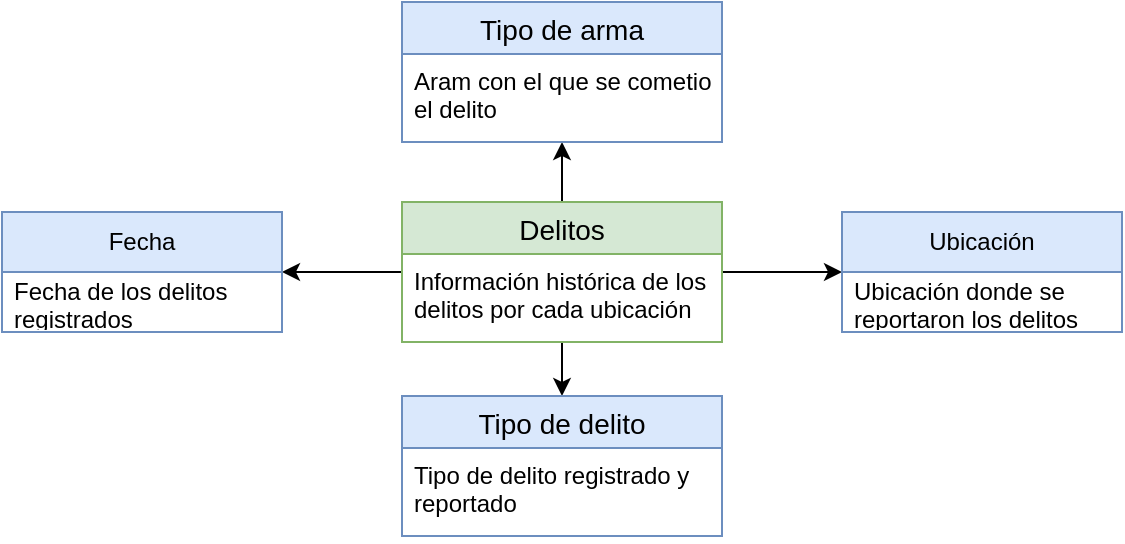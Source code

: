 <mxfile version="24.4.13" type="device" pages="3">
  <diagram id="R2lEEEUBdFMjLlhIrx00" name="Modelo conceptual">
    <mxGraphModel dx="1386" dy="793" grid="1" gridSize="10" guides="1" tooltips="1" connect="1" arrows="1" fold="1" page="1" pageScale="1" pageWidth="850" pageHeight="1100" math="0" shadow="0" extFonts="Permanent Marker^https://fonts.googleapis.com/css?family=Permanent+Marker">
      <root>
        <mxCell id="0" />
        <mxCell id="1" parent="0" />
        <mxCell id="dEaGnhmxflAjNKym3_3c-22" style="edgeStyle=orthogonalEdgeStyle;rounded=0;orthogonalLoop=1;jettySize=auto;html=1;" edge="1" parent="1" source="dEaGnhmxflAjNKym3_3c-1" target="dEaGnhmxflAjNKym3_3c-18">
          <mxGeometry relative="1" as="geometry" />
        </mxCell>
        <mxCell id="dEaGnhmxflAjNKym3_3c-23" style="edgeStyle=orthogonalEdgeStyle;rounded=0;orthogonalLoop=1;jettySize=auto;html=1;" edge="1" parent="1" source="dEaGnhmxflAjNKym3_3c-1" target="dEaGnhmxflAjNKym3_3c-9">
          <mxGeometry relative="1" as="geometry" />
        </mxCell>
        <mxCell id="dEaGnhmxflAjNKym3_3c-24" style="edgeStyle=orthogonalEdgeStyle;rounded=0;orthogonalLoop=1;jettySize=auto;html=1;" edge="1" parent="1" source="dEaGnhmxflAjNKym3_3c-1" target="dEaGnhmxflAjNKym3_3c-5">
          <mxGeometry relative="1" as="geometry" />
        </mxCell>
        <mxCell id="dEaGnhmxflAjNKym3_3c-25" style="edgeStyle=orthogonalEdgeStyle;rounded=0;orthogonalLoop=1;jettySize=auto;html=1;" edge="1" parent="1" source="dEaGnhmxflAjNKym3_3c-1" target="dEaGnhmxflAjNKym3_3c-14">
          <mxGeometry relative="1" as="geometry" />
        </mxCell>
        <mxCell id="dEaGnhmxflAjNKym3_3c-1" value="Delitos" style="swimlane;fontStyle=0;childLayout=stackLayout;horizontal=1;startSize=26;horizontalStack=0;resizeParent=1;resizeParentMax=0;resizeLast=0;collapsible=1;marginBottom=0;align=center;fontSize=14;fillColor=#d5e8d4;strokeColor=#82b366;" vertex="1" parent="1">
          <mxGeometry x="340" y="130" width="160" height="70" as="geometry" />
        </mxCell>
        <mxCell id="dEaGnhmxflAjNKym3_3c-2" value="Información histórica de los delitos por cada ubicación" style="text;strokeColor=none;fillColor=none;spacingLeft=4;spacingRight=4;overflow=hidden;rotatable=0;points=[[0,0.5],[1,0.5]];portConstraint=eastwest;fontSize=12;whiteSpace=wrap;html=1;" vertex="1" parent="dEaGnhmxflAjNKym3_3c-1">
          <mxGeometry y="26" width="160" height="44" as="geometry" />
        </mxCell>
        <mxCell id="dEaGnhmxflAjNKym3_3c-5" value="Fecha" style="swimlane;fontStyle=0;childLayout=stackLayout;horizontal=1;startSize=30;horizontalStack=0;resizeParent=1;resizeParentMax=0;resizeLast=0;collapsible=1;marginBottom=0;whiteSpace=wrap;html=1;fillColor=#dae8fc;strokeColor=#6c8ebf;" vertex="1" parent="1">
          <mxGeometry x="140" y="135" width="140" height="60" as="geometry" />
        </mxCell>
        <mxCell id="dEaGnhmxflAjNKym3_3c-6" value="Fecha de los delitos registrados" style="text;strokeColor=none;fillColor=none;align=left;verticalAlign=middle;spacingLeft=4;spacingRight=4;overflow=hidden;points=[[0,0.5],[1,0.5]];portConstraint=eastwest;rotatable=0;whiteSpace=wrap;html=1;" vertex="1" parent="dEaGnhmxflAjNKym3_3c-5">
          <mxGeometry y="30" width="140" height="30" as="geometry" />
        </mxCell>
        <mxCell id="dEaGnhmxflAjNKym3_3c-9" value="Ubicación" style="swimlane;fontStyle=0;childLayout=stackLayout;horizontal=1;startSize=30;horizontalStack=0;resizeParent=1;resizeParentMax=0;resizeLast=0;collapsible=1;marginBottom=0;whiteSpace=wrap;html=1;fillColor=#dae8fc;strokeColor=#6c8ebf;" vertex="1" parent="1">
          <mxGeometry x="560" y="135" width="140" height="60" as="geometry" />
        </mxCell>
        <mxCell id="dEaGnhmxflAjNKym3_3c-10" value="Ubicación donde se reportaron los delitos" style="text;strokeColor=none;fillColor=none;align=left;verticalAlign=middle;spacingLeft=4;spacingRight=4;overflow=hidden;points=[[0,0.5],[1,0.5]];portConstraint=eastwest;rotatable=0;whiteSpace=wrap;html=1;" vertex="1" parent="dEaGnhmxflAjNKym3_3c-9">
          <mxGeometry y="30" width="140" height="30" as="geometry" />
        </mxCell>
        <mxCell id="dEaGnhmxflAjNKym3_3c-14" value="Tipo de delito" style="swimlane;fontStyle=0;childLayout=stackLayout;horizontal=1;startSize=26;horizontalStack=0;resizeParent=1;resizeParentMax=0;resizeLast=0;collapsible=1;marginBottom=0;align=center;fontSize=14;fillColor=#dae8fc;strokeColor=#6c8ebf;" vertex="1" parent="1">
          <mxGeometry x="340" y="227" width="160" height="70" as="geometry" />
        </mxCell>
        <mxCell id="dEaGnhmxflAjNKym3_3c-15" value="Tipo de delito registrado y reportado" style="text;strokeColor=none;fillColor=none;spacingLeft=4;spacingRight=4;overflow=hidden;rotatable=0;points=[[0,0.5],[1,0.5]];portConstraint=eastwest;fontSize=12;whiteSpace=wrap;html=1;" vertex="1" parent="dEaGnhmxflAjNKym3_3c-14">
          <mxGeometry y="26" width="160" height="44" as="geometry" />
        </mxCell>
        <mxCell id="dEaGnhmxflAjNKym3_3c-18" value="Tipo de arma" style="swimlane;fontStyle=0;childLayout=stackLayout;horizontal=1;startSize=26;horizontalStack=0;resizeParent=1;resizeParentMax=0;resizeLast=0;collapsible=1;marginBottom=0;align=center;fontSize=14;fillColor=#dae8fc;strokeColor=#6c8ebf;" vertex="1" parent="1">
          <mxGeometry x="340" y="30" width="160" height="70" as="geometry" />
        </mxCell>
        <mxCell id="dEaGnhmxflAjNKym3_3c-19" value="Aram con el que se cometio el delito" style="text;strokeColor=none;fillColor=none;spacingLeft=4;spacingRight=4;overflow=hidden;rotatable=0;points=[[0,0.5],[1,0.5]];portConstraint=eastwest;fontSize=12;whiteSpace=wrap;html=1;" vertex="1" parent="dEaGnhmxflAjNKym3_3c-18">
          <mxGeometry y="26" width="160" height="44" as="geometry" />
        </mxCell>
      </root>
    </mxGraphModel>
  </diagram>
  <diagram id="Vd0it5wol_sJGmB4dbH-" name="Modelo Logico">
    <mxGraphModel dx="1216" dy="705" grid="1" gridSize="10" guides="1" tooltips="1" connect="1" arrows="1" fold="1" page="1" pageScale="1" pageWidth="827" pageHeight="1169" math="0" shadow="0">
      <root>
        <mxCell id="0" />
        <mxCell id="1" parent="0" />
        <mxCell id="y44FfBJ4JlTA9DYbYQwn-9" style="edgeStyle=orthogonalEdgeStyle;rounded=0;orthogonalLoop=1;jettySize=auto;html=1;" parent="1" source="z-9nHv1x-yXYrRv8-8mC-14" target="y44FfBJ4JlTA9DYbYQwn-5" edge="1">
          <mxGeometry relative="1" as="geometry" />
        </mxCell>
        <mxCell id="y44FfBJ4JlTA9DYbYQwn-10" style="edgeStyle=orthogonalEdgeStyle;rounded=0;orthogonalLoop=1;jettySize=auto;html=1;" parent="1" source="z-9nHv1x-yXYrRv8-8mC-14" target="jcmtqi6cCFYxxrZE4iL9-2" edge="1">
          <mxGeometry relative="1" as="geometry" />
        </mxCell>
        <mxCell id="y44FfBJ4JlTA9DYbYQwn-11" style="edgeStyle=orthogonalEdgeStyle;rounded=0;orthogonalLoop=1;jettySize=auto;html=1;" parent="1" source="z-9nHv1x-yXYrRv8-8mC-14" target="z-9nHv1x-yXYrRv8-8mC-21" edge="1">
          <mxGeometry relative="1" as="geometry" />
        </mxCell>
        <mxCell id="y44FfBJ4JlTA9DYbYQwn-12" style="edgeStyle=orthogonalEdgeStyle;rounded=0;orthogonalLoop=1;jettySize=auto;html=1;" parent="1" source="z-9nHv1x-yXYrRv8-8mC-14" target="y44FfBJ4JlTA9DYbYQwn-1" edge="1">
          <mxGeometry relative="1" as="geometry" />
        </mxCell>
        <mxCell id="z-9nHv1x-yXYrRv8-8mC-14" value="Fact_Delitos" style="swimlane;fontStyle=0;childLayout=stackLayout;horizontal=1;startSize=26;horizontalStack=0;resizeParent=1;resizeParentMax=0;resizeLast=0;collapsible=1;marginBottom=0;align=center;fontSize=14;fillColor=#d5e8d4;strokeColor=#82b366;" parent="1" vertex="1">
          <mxGeometry x="330" y="250" width="160" height="206" as="geometry" />
        </mxCell>
        <mxCell id="z-9nHv1x-yXYrRv8-8mC-15" value="Id_delito" style="text;strokeColor=none;fillColor=none;spacingLeft=4;spacingRight=4;overflow=hidden;rotatable=0;points=[[0,0.5],[1,0.5]];portConstraint=eastwest;fontSize=12;whiteSpace=wrap;html=1;" parent="z-9nHv1x-yXYrRv8-8mC-14" vertex="1">
          <mxGeometry y="26" width="160" height="30" as="geometry" />
        </mxCell>
        <mxCell id="z-9nHv1x-yXYrRv8-8mC-16" value="Id_fecha" style="text;strokeColor=none;fillColor=none;spacingLeft=4;spacingRight=4;overflow=hidden;rotatable=0;points=[[0,0.5],[1,0.5]];portConstraint=eastwest;fontSize=12;whiteSpace=wrap;html=1;" parent="z-9nHv1x-yXYrRv8-8mC-14" vertex="1">
          <mxGeometry y="56" width="160" height="30" as="geometry" />
        </mxCell>
        <mxCell id="z-9nHv1x-yXYrRv8-8mC-17" value="Id_ubicacion" style="text;strokeColor=none;fillColor=none;spacingLeft=4;spacingRight=4;overflow=hidden;rotatable=0;points=[[0,0.5],[1,0.5]];portConstraint=eastwest;fontSize=12;whiteSpace=wrap;html=1;" parent="z-9nHv1x-yXYrRv8-8mC-14" vertex="1">
          <mxGeometry y="86" width="160" height="30" as="geometry" />
        </mxCell>
        <mxCell id="z-9nHv1x-yXYrRv8-8mC-20" value="Id_tipo_delito" style="text;strokeColor=none;fillColor=none;spacingLeft=4;spacingRight=4;overflow=hidden;rotatable=0;points=[[0,0.5],[1,0.5]];portConstraint=eastwest;fontSize=12;whiteSpace=wrap;html=1;" parent="z-9nHv1x-yXYrRv8-8mC-14" vertex="1">
          <mxGeometry y="116" width="160" height="30" as="geometry" />
        </mxCell>
        <mxCell id="z-9nHv1x-yXYrRv8-8mC-19" value="Id_arma" style="text;strokeColor=none;fillColor=none;spacingLeft=4;spacingRight=4;overflow=hidden;rotatable=0;points=[[0,0.5],[1,0.5]];portConstraint=eastwest;fontSize=12;whiteSpace=wrap;html=1;" parent="z-9nHv1x-yXYrRv8-8mC-14" vertex="1">
          <mxGeometry y="146" width="160" height="30" as="geometry" />
        </mxCell>
        <mxCell id="z-9nHv1x-yXYrRv8-8mC-18" value="Num_cantidad" style="text;strokeColor=none;fillColor=none;spacingLeft=4;spacingRight=4;overflow=hidden;rotatable=0;points=[[0,0.5],[1,0.5]];portConstraint=eastwest;fontSize=12;whiteSpace=wrap;html=1;" parent="z-9nHv1x-yXYrRv8-8mC-14" vertex="1">
          <mxGeometry y="176" width="160" height="30" as="geometry" />
        </mxCell>
        <mxCell id="z-9nHv1x-yXYrRv8-8mC-21" value="Dim_Tiempo" style="swimlane;fontStyle=0;childLayout=stackLayout;horizontal=1;startSize=26;horizontalStack=0;resizeParent=1;resizeParentMax=0;resizeLast=0;collapsible=1;marginBottom=0;align=center;fontSize=14;fillColor=#dae8fc;strokeColor=#6c8ebf;" parent="1" vertex="1">
          <mxGeometry x="100" y="280" width="160" height="146" as="geometry" />
        </mxCell>
        <mxCell id="z-9nHv1x-yXYrRv8-8mC-22" value="Id_fecha" style="text;strokeColor=none;fillColor=none;spacingLeft=4;spacingRight=4;overflow=hidden;rotatable=0;points=[[0,0.5],[1,0.5]];portConstraint=eastwest;fontSize=12;whiteSpace=wrap;html=1;" parent="z-9nHv1x-yXYrRv8-8mC-21" vertex="1">
          <mxGeometry y="26" width="160" height="30" as="geometry" />
        </mxCell>
        <mxCell id="z-9nHv1x-yXYrRv8-8mC-23" value="Año" style="text;strokeColor=none;fillColor=none;spacingLeft=4;spacingRight=4;overflow=hidden;rotatable=0;points=[[0,0.5],[1,0.5]];portConstraint=eastwest;fontSize=12;whiteSpace=wrap;html=1;" parent="z-9nHv1x-yXYrRv8-8mC-21" vertex="1">
          <mxGeometry y="56" width="160" height="30" as="geometry" />
        </mxCell>
        <mxCell id="z-9nHv1x-yXYrRv8-8mC-24" value="Mes" style="text;strokeColor=none;fillColor=none;spacingLeft=4;spacingRight=4;overflow=hidden;rotatable=0;points=[[0,0.5],[1,0.5]];portConstraint=eastwest;fontSize=12;whiteSpace=wrap;html=1;" parent="z-9nHv1x-yXYrRv8-8mC-21" vertex="1">
          <mxGeometry y="86" width="160" height="30" as="geometry" />
        </mxCell>
        <mxCell id="jcmtqi6cCFYxxrZE4iL9-1" value="Dia" style="text;strokeColor=none;fillColor=none;spacingLeft=4;spacingRight=4;overflow=hidden;rotatable=0;points=[[0,0.5],[1,0.5]];portConstraint=eastwest;fontSize=12;whiteSpace=wrap;html=1;" parent="z-9nHv1x-yXYrRv8-8mC-21" vertex="1">
          <mxGeometry y="116" width="160" height="30" as="geometry" />
        </mxCell>
        <mxCell id="jcmtqi6cCFYxxrZE4iL9-2" value="Dim_Ubicacion" style="swimlane;fontStyle=0;childLayout=stackLayout;horizontal=1;startSize=26;horizontalStack=0;resizeParent=1;resizeParentMax=0;resizeLast=0;collapsible=1;marginBottom=0;align=center;fontSize=14;fillColor=#dae8fc;strokeColor=#6c8ebf;" parent="1" vertex="1">
          <mxGeometry x="590" y="265" width="160" height="176" as="geometry" />
        </mxCell>
        <mxCell id="jcmtqi6cCFYxxrZE4iL9-3" value="Id_ubicacion" style="text;strokeColor=none;fillColor=none;spacingLeft=4;spacingRight=4;overflow=hidden;rotatable=0;points=[[0,0.5],[1,0.5]];portConstraint=eastwest;fontSize=12;whiteSpace=wrap;html=1;" parent="jcmtqi6cCFYxxrZE4iL9-2" vertex="1">
          <mxGeometry y="26" width="160" height="30" as="geometry" />
        </mxCell>
        <mxCell id="jcmtqi6cCFYxxrZE4iL9-4" value="Tipo_ubicacion" style="text;strokeColor=none;fillColor=none;spacingLeft=4;spacingRight=4;overflow=hidden;rotatable=0;points=[[0,0.5],[1,0.5]];portConstraint=eastwest;fontSize=12;whiteSpace=wrap;html=1;" parent="jcmtqi6cCFYxxrZE4iL9-2" vertex="1">
          <mxGeometry y="56" width="160" height="30" as="geometry" />
        </mxCell>
        <mxCell id="jcmtqi6cCFYxxrZE4iL9-5" value="Desc_ubicacion" style="text;strokeColor=none;fillColor=none;spacingLeft=4;spacingRight=4;overflow=hidden;rotatable=0;points=[[0,0.5],[1,0.5]];portConstraint=eastwest;fontSize=12;whiteSpace=wrap;html=1;" parent="jcmtqi6cCFYxxrZE4iL9-2" vertex="1">
          <mxGeometry y="86" width="160" height="30" as="geometry" />
        </mxCell>
        <mxCell id="jcmtqi6cCFYxxrZE4iL9-7" value="Latitud" style="text;strokeColor=none;fillColor=none;spacingLeft=4;spacingRight=4;overflow=hidden;rotatable=0;points=[[0,0.5],[1,0.5]];portConstraint=eastwest;fontSize=12;whiteSpace=wrap;html=1;" parent="jcmtqi6cCFYxxrZE4iL9-2" vertex="1">
          <mxGeometry y="116" width="160" height="30" as="geometry" />
        </mxCell>
        <mxCell id="jcmtqi6cCFYxxrZE4iL9-6" value="Longitud" style="text;strokeColor=none;fillColor=none;spacingLeft=4;spacingRight=4;overflow=hidden;rotatable=0;points=[[0,0.5],[1,0.5]];portConstraint=eastwest;fontSize=12;whiteSpace=wrap;html=1;" parent="jcmtqi6cCFYxxrZE4iL9-2" vertex="1">
          <mxGeometry y="146" width="160" height="30" as="geometry" />
        </mxCell>
        <mxCell id="y44FfBJ4JlTA9DYbYQwn-1" value="Dim_Tipo_Delito" style="swimlane;fontStyle=0;childLayout=stackLayout;horizontal=1;startSize=26;horizontalStack=0;resizeParent=1;resizeParentMax=0;resizeLast=0;collapsible=1;marginBottom=0;align=center;fontSize=14;fillColor=#dae8fc;strokeColor=#6c8ebf;" parent="1" vertex="1">
          <mxGeometry x="330" y="510" width="160" height="116" as="geometry" />
        </mxCell>
        <mxCell id="y44FfBJ4JlTA9DYbYQwn-2" value="Id_tipo_delito" style="text;strokeColor=none;fillColor=none;spacingLeft=4;spacingRight=4;overflow=hidden;rotatable=0;points=[[0,0.5],[1,0.5]];portConstraint=eastwest;fontSize=12;whiteSpace=wrap;html=1;" parent="y44FfBJ4JlTA9DYbYQwn-1" vertex="1">
          <mxGeometry y="26" width="160" height="30" as="geometry" />
        </mxCell>
        <mxCell id="y44FfBJ4JlTA9DYbYQwn-3" value="Nom_tipo_delito" style="text;strokeColor=none;fillColor=none;spacingLeft=4;spacingRight=4;overflow=hidden;rotatable=0;points=[[0,0.5],[1,0.5]];portConstraint=eastwest;fontSize=12;whiteSpace=wrap;html=1;" parent="y44FfBJ4JlTA9DYbYQwn-1" vertex="1">
          <mxGeometry y="56" width="160" height="30" as="geometry" />
        </mxCell>
        <mxCell id="y44FfBJ4JlTA9DYbYQwn-4" value="Desc_tipo_delito" style="text;strokeColor=none;fillColor=none;spacingLeft=4;spacingRight=4;overflow=hidden;rotatable=0;points=[[0,0.5],[1,0.5]];portConstraint=eastwest;fontSize=12;whiteSpace=wrap;html=1;" parent="y44FfBJ4JlTA9DYbYQwn-1" vertex="1">
          <mxGeometry y="86" width="160" height="30" as="geometry" />
        </mxCell>
        <mxCell id="y44FfBJ4JlTA9DYbYQwn-5" value="Dim_Arma" style="swimlane;fontStyle=0;childLayout=stackLayout;horizontal=1;startSize=26;horizontalStack=0;resizeParent=1;resizeParentMax=0;resizeLast=0;collapsible=1;marginBottom=0;align=center;fontSize=14;fillColor=#dae8fc;strokeColor=#6c8ebf;" parent="1" vertex="1">
          <mxGeometry x="330" y="100" width="160" height="86" as="geometry" />
        </mxCell>
        <mxCell id="y44FfBJ4JlTA9DYbYQwn-6" value="Id_arma" style="text;strokeColor=none;fillColor=none;spacingLeft=4;spacingRight=4;overflow=hidden;rotatable=0;points=[[0,0.5],[1,0.5]];portConstraint=eastwest;fontSize=12;whiteSpace=wrap;html=1;" parent="y44FfBJ4JlTA9DYbYQwn-5" vertex="1">
          <mxGeometry y="26" width="160" height="30" as="geometry" />
        </mxCell>
        <mxCell id="y44FfBJ4JlTA9DYbYQwn-7" value="Nom_arma" style="text;strokeColor=none;fillColor=none;spacingLeft=4;spacingRight=4;overflow=hidden;rotatable=0;points=[[0,0.5],[1,0.5]];portConstraint=eastwest;fontSize=12;whiteSpace=wrap;html=1;" parent="y44FfBJ4JlTA9DYbYQwn-5" vertex="1">
          <mxGeometry y="56" width="160" height="30" as="geometry" />
        </mxCell>
      </root>
    </mxGraphModel>
  </diagram>
  <diagram id="YCipB5sz_IjaQPRtJ9I7" name="Modelo Físico">
    <mxGraphModel dx="1216" dy="705" grid="1" gridSize="10" guides="1" tooltips="1" connect="1" arrows="1" fold="1" page="1" pageScale="1" pageWidth="827" pageHeight="1169" math="0" shadow="0">
      <root>
        <mxCell id="0" />
        <mxCell id="1" parent="0" />
        <mxCell id="mW416v_Cm7Y5-7Onmi9l-1" value="Fact_Delitos" style="shape=table;startSize=30;container=1;collapsible=1;childLayout=tableLayout;fixedRows=1;rowLines=0;fontStyle=1;align=center;resizeLast=1;html=1;fillColor=#d5e8d4;strokeColor=#82b366;" parent="1" vertex="1">
          <mxGeometry x="380" y="330" width="240" height="210" as="geometry" />
        </mxCell>
        <mxCell id="mW416v_Cm7Y5-7Onmi9l-2" value="" style="shape=tableRow;horizontal=0;startSize=0;swimlaneHead=0;swimlaneBody=0;fillColor=none;collapsible=0;dropTarget=0;points=[[0,0.5],[1,0.5]];portConstraint=eastwest;top=0;left=0;right=0;bottom=1;" parent="mW416v_Cm7Y5-7Onmi9l-1" vertex="1">
          <mxGeometry y="30" width="240" height="30" as="geometry" />
        </mxCell>
        <mxCell id="mW416v_Cm7Y5-7Onmi9l-3" value="PK" style="shape=partialRectangle;connectable=0;fillColor=none;top=0;left=0;bottom=0;right=0;fontStyle=1;overflow=hidden;whiteSpace=wrap;html=1;" parent="mW416v_Cm7Y5-7Onmi9l-2" vertex="1">
          <mxGeometry width="30" height="30" as="geometry">
            <mxRectangle width="30" height="30" as="alternateBounds" />
          </mxGeometry>
        </mxCell>
        <mxCell id="mW416v_Cm7Y5-7Onmi9l-4" value="Id_delitos" style="shape=partialRectangle;connectable=0;fillColor=none;top=0;left=0;bottom=0;right=0;align=left;spacingLeft=6;fontStyle=5;overflow=hidden;whiteSpace=wrap;html=1;" parent="mW416v_Cm7Y5-7Onmi9l-2" vertex="1">
          <mxGeometry x="30" width="160" height="30" as="geometry">
            <mxRectangle width="160" height="30" as="alternateBounds" />
          </mxGeometry>
        </mxCell>
        <mxCell id="mW416v_Cm7Y5-7Onmi9l-14" value="int" style="shape=partialRectangle;connectable=0;fillColor=none;top=0;left=0;bottom=0;right=0;align=left;spacingLeft=6;fontStyle=5;overflow=hidden;whiteSpace=wrap;html=1;" parent="mW416v_Cm7Y5-7Onmi9l-2" vertex="1">
          <mxGeometry x="190" width="50" height="30" as="geometry">
            <mxRectangle width="50" height="30" as="alternateBounds" />
          </mxGeometry>
        </mxCell>
        <mxCell id="mW416v_Cm7Y5-7Onmi9l-5" value="" style="shape=tableRow;horizontal=0;startSize=0;swimlaneHead=0;swimlaneBody=0;fillColor=none;collapsible=0;dropTarget=0;points=[[0,0.5],[1,0.5]];portConstraint=eastwest;top=0;left=0;right=0;bottom=0;" parent="mW416v_Cm7Y5-7Onmi9l-1" vertex="1">
          <mxGeometry y="60" width="240" height="30" as="geometry" />
        </mxCell>
        <mxCell id="mW416v_Cm7Y5-7Onmi9l-6" value="FK" style="shape=partialRectangle;connectable=0;fillColor=none;top=0;left=0;bottom=0;right=0;editable=1;overflow=hidden;whiteSpace=wrap;html=1;" parent="mW416v_Cm7Y5-7Onmi9l-5" vertex="1">
          <mxGeometry width="30" height="30" as="geometry">
            <mxRectangle width="30" height="30" as="alternateBounds" />
          </mxGeometry>
        </mxCell>
        <mxCell id="mW416v_Cm7Y5-7Onmi9l-7" value="Id_fecha" style="shape=partialRectangle;connectable=0;fillColor=none;top=0;left=0;bottom=0;right=0;align=left;spacingLeft=6;overflow=hidden;whiteSpace=wrap;html=1;" parent="mW416v_Cm7Y5-7Onmi9l-5" vertex="1">
          <mxGeometry x="30" width="160" height="30" as="geometry">
            <mxRectangle width="160" height="30" as="alternateBounds" />
          </mxGeometry>
        </mxCell>
        <mxCell id="mW416v_Cm7Y5-7Onmi9l-15" value="date" style="shape=partialRectangle;connectable=0;fillColor=none;top=0;left=0;bottom=0;right=0;align=left;spacingLeft=6;overflow=hidden;whiteSpace=wrap;html=1;" parent="mW416v_Cm7Y5-7Onmi9l-5" vertex="1">
          <mxGeometry x="190" width="50" height="30" as="geometry">
            <mxRectangle width="50" height="30" as="alternateBounds" />
          </mxGeometry>
        </mxCell>
        <mxCell id="mW416v_Cm7Y5-7Onmi9l-8" value="" style="shape=tableRow;horizontal=0;startSize=0;swimlaneHead=0;swimlaneBody=0;fillColor=none;collapsible=0;dropTarget=0;points=[[0,0.5],[1,0.5]];portConstraint=eastwest;top=0;left=0;right=0;bottom=0;" parent="mW416v_Cm7Y5-7Onmi9l-1" vertex="1">
          <mxGeometry y="90" width="240" height="30" as="geometry" />
        </mxCell>
        <mxCell id="mW416v_Cm7Y5-7Onmi9l-9" value="FK" style="shape=partialRectangle;connectable=0;fillColor=none;top=0;left=0;bottom=0;right=0;editable=1;overflow=hidden;whiteSpace=wrap;html=1;" parent="mW416v_Cm7Y5-7Onmi9l-8" vertex="1">
          <mxGeometry width="30" height="30" as="geometry">
            <mxRectangle width="30" height="30" as="alternateBounds" />
          </mxGeometry>
        </mxCell>
        <mxCell id="mW416v_Cm7Y5-7Onmi9l-10" value="Id_ubicacion" style="shape=partialRectangle;connectable=0;fillColor=none;top=0;left=0;bottom=0;right=0;align=left;spacingLeft=6;overflow=hidden;whiteSpace=wrap;html=1;" parent="mW416v_Cm7Y5-7Onmi9l-8" vertex="1">
          <mxGeometry x="30" width="160" height="30" as="geometry">
            <mxRectangle width="160" height="30" as="alternateBounds" />
          </mxGeometry>
        </mxCell>
        <mxCell id="mW416v_Cm7Y5-7Onmi9l-16" value="int" style="shape=partialRectangle;connectable=0;fillColor=none;top=0;left=0;bottom=0;right=0;align=left;spacingLeft=6;overflow=hidden;whiteSpace=wrap;html=1;" parent="mW416v_Cm7Y5-7Onmi9l-8" vertex="1">
          <mxGeometry x="190" width="50" height="30" as="geometry">
            <mxRectangle width="50" height="30" as="alternateBounds" />
          </mxGeometry>
        </mxCell>
        <mxCell id="mW416v_Cm7Y5-7Onmi9l-11" value="" style="shape=tableRow;horizontal=0;startSize=0;swimlaneHead=0;swimlaneBody=0;fillColor=none;collapsible=0;dropTarget=0;points=[[0,0.5],[1,0.5]];portConstraint=eastwest;top=0;left=0;right=0;bottom=0;" parent="mW416v_Cm7Y5-7Onmi9l-1" vertex="1">
          <mxGeometry y="120" width="240" height="30" as="geometry" />
        </mxCell>
        <mxCell id="mW416v_Cm7Y5-7Onmi9l-12" value="FK" style="shape=partialRectangle;connectable=0;fillColor=none;top=0;left=0;bottom=0;right=0;editable=1;overflow=hidden;whiteSpace=wrap;html=1;" parent="mW416v_Cm7Y5-7Onmi9l-11" vertex="1">
          <mxGeometry width="30" height="30" as="geometry">
            <mxRectangle width="30" height="30" as="alternateBounds" />
          </mxGeometry>
        </mxCell>
        <mxCell id="mW416v_Cm7Y5-7Onmi9l-13" value="Id_tipo_delito" style="shape=partialRectangle;connectable=0;fillColor=none;top=0;left=0;bottom=0;right=0;align=left;spacingLeft=6;overflow=hidden;whiteSpace=wrap;html=1;" parent="mW416v_Cm7Y5-7Onmi9l-11" vertex="1">
          <mxGeometry x="30" width="160" height="30" as="geometry">
            <mxRectangle width="160" height="30" as="alternateBounds" />
          </mxGeometry>
        </mxCell>
        <mxCell id="mW416v_Cm7Y5-7Onmi9l-17" value="int" style="shape=partialRectangle;connectable=0;fillColor=none;top=0;left=0;bottom=0;right=0;align=left;spacingLeft=6;overflow=hidden;whiteSpace=wrap;html=1;" parent="mW416v_Cm7Y5-7Onmi9l-11" vertex="1">
          <mxGeometry x="190" width="50" height="30" as="geometry">
            <mxRectangle width="50" height="30" as="alternateBounds" />
          </mxGeometry>
        </mxCell>
        <mxCell id="mW416v_Cm7Y5-7Onmi9l-22" style="shape=tableRow;horizontal=0;startSize=0;swimlaneHead=0;swimlaneBody=0;fillColor=none;collapsible=0;dropTarget=0;points=[[0,0.5],[1,0.5]];portConstraint=eastwest;top=0;left=0;right=0;bottom=0;" parent="mW416v_Cm7Y5-7Onmi9l-1" vertex="1">
          <mxGeometry y="150" width="240" height="30" as="geometry" />
        </mxCell>
        <mxCell id="mW416v_Cm7Y5-7Onmi9l-23" value="FK" style="shape=partialRectangle;connectable=0;fillColor=none;top=0;left=0;bottom=0;right=0;editable=1;overflow=hidden;whiteSpace=wrap;html=1;" parent="mW416v_Cm7Y5-7Onmi9l-22" vertex="1">
          <mxGeometry width="30" height="30" as="geometry">
            <mxRectangle width="30" height="30" as="alternateBounds" />
          </mxGeometry>
        </mxCell>
        <mxCell id="mW416v_Cm7Y5-7Onmi9l-24" value="Id_arma" style="shape=partialRectangle;connectable=0;fillColor=none;top=0;left=0;bottom=0;right=0;align=left;spacingLeft=6;overflow=hidden;whiteSpace=wrap;html=1;" parent="mW416v_Cm7Y5-7Onmi9l-22" vertex="1">
          <mxGeometry x="30" width="160" height="30" as="geometry">
            <mxRectangle width="160" height="30" as="alternateBounds" />
          </mxGeometry>
        </mxCell>
        <mxCell id="mW416v_Cm7Y5-7Onmi9l-25" value="int" style="shape=partialRectangle;connectable=0;fillColor=none;top=0;left=0;bottom=0;right=0;align=left;spacingLeft=6;overflow=hidden;whiteSpace=wrap;html=1;" parent="mW416v_Cm7Y5-7Onmi9l-22" vertex="1">
          <mxGeometry x="190" width="50" height="30" as="geometry">
            <mxRectangle width="50" height="30" as="alternateBounds" />
          </mxGeometry>
        </mxCell>
        <mxCell id="mW416v_Cm7Y5-7Onmi9l-18" style="shape=tableRow;horizontal=0;startSize=0;swimlaneHead=0;swimlaneBody=0;fillColor=none;collapsible=0;dropTarget=0;points=[[0,0.5],[1,0.5]];portConstraint=eastwest;top=0;left=0;right=0;bottom=0;" parent="mW416v_Cm7Y5-7Onmi9l-1" vertex="1">
          <mxGeometry y="180" width="240" height="30" as="geometry" />
        </mxCell>
        <mxCell id="mW416v_Cm7Y5-7Onmi9l-19" style="shape=partialRectangle;connectable=0;fillColor=none;top=0;left=0;bottom=0;right=0;editable=1;overflow=hidden;whiteSpace=wrap;html=1;" parent="mW416v_Cm7Y5-7Onmi9l-18" vertex="1">
          <mxGeometry width="30" height="30" as="geometry">
            <mxRectangle width="30" height="30" as="alternateBounds" />
          </mxGeometry>
        </mxCell>
        <mxCell id="mW416v_Cm7Y5-7Onmi9l-20" value="Num_cantidad" style="shape=partialRectangle;connectable=0;fillColor=none;top=0;left=0;bottom=0;right=0;align=left;spacingLeft=6;overflow=hidden;whiteSpace=wrap;html=1;" parent="mW416v_Cm7Y5-7Onmi9l-18" vertex="1">
          <mxGeometry x="30" width="160" height="30" as="geometry">
            <mxRectangle width="160" height="30" as="alternateBounds" />
          </mxGeometry>
        </mxCell>
        <mxCell id="mW416v_Cm7Y5-7Onmi9l-21" value="int" style="shape=partialRectangle;connectable=0;fillColor=none;top=0;left=0;bottom=0;right=0;align=left;spacingLeft=6;overflow=hidden;whiteSpace=wrap;html=1;" parent="mW416v_Cm7Y5-7Onmi9l-18" vertex="1">
          <mxGeometry x="190" width="50" height="30" as="geometry">
            <mxRectangle width="50" height="30" as="alternateBounds" />
          </mxGeometry>
        </mxCell>
        <mxCell id="mW416v_Cm7Y5-7Onmi9l-26" value="Dim_Tiempo" style="shape=table;startSize=30;container=1;collapsible=1;childLayout=tableLayout;fixedRows=1;rowLines=0;fontStyle=1;align=center;resizeLast=1;html=1;fillColor=#dae8fc;strokeColor=#6c8ebf;" parent="1" vertex="1">
          <mxGeometry x="80" y="290" width="240" height="150" as="geometry" />
        </mxCell>
        <mxCell id="mW416v_Cm7Y5-7Onmi9l-27" value="" style="shape=tableRow;horizontal=0;startSize=0;swimlaneHead=0;swimlaneBody=0;fillColor=none;collapsible=0;dropTarget=0;points=[[0,0.5],[1,0.5]];portConstraint=eastwest;top=0;left=0;right=0;bottom=1;" parent="mW416v_Cm7Y5-7Onmi9l-26" vertex="1">
          <mxGeometry y="30" width="240" height="30" as="geometry" />
        </mxCell>
        <mxCell id="mW416v_Cm7Y5-7Onmi9l-28" value="PK" style="shape=partialRectangle;connectable=0;fillColor=none;top=0;left=0;bottom=0;right=0;fontStyle=1;overflow=hidden;whiteSpace=wrap;html=1;" parent="mW416v_Cm7Y5-7Onmi9l-27" vertex="1">
          <mxGeometry width="30" height="30" as="geometry">
            <mxRectangle width="30" height="30" as="alternateBounds" />
          </mxGeometry>
        </mxCell>
        <mxCell id="mW416v_Cm7Y5-7Onmi9l-29" value="Id_fecha" style="shape=partialRectangle;connectable=0;fillColor=none;top=0;left=0;bottom=0;right=0;align=left;spacingLeft=6;fontStyle=5;overflow=hidden;whiteSpace=wrap;html=1;" parent="mW416v_Cm7Y5-7Onmi9l-27" vertex="1">
          <mxGeometry x="30" width="160" height="30" as="geometry">
            <mxRectangle width="160" height="30" as="alternateBounds" />
          </mxGeometry>
        </mxCell>
        <mxCell id="mW416v_Cm7Y5-7Onmi9l-30" value="date" style="shape=partialRectangle;connectable=0;fillColor=none;top=0;left=0;bottom=0;right=0;align=left;spacingLeft=6;fontStyle=5;overflow=hidden;whiteSpace=wrap;html=1;" parent="mW416v_Cm7Y5-7Onmi9l-27" vertex="1">
          <mxGeometry x="190" width="50" height="30" as="geometry">
            <mxRectangle width="50" height="30" as="alternateBounds" />
          </mxGeometry>
        </mxCell>
        <mxCell id="mW416v_Cm7Y5-7Onmi9l-31" value="" style="shape=tableRow;horizontal=0;startSize=0;swimlaneHead=0;swimlaneBody=0;fillColor=none;collapsible=0;dropTarget=0;points=[[0,0.5],[1,0.5]];portConstraint=eastwest;top=0;left=0;right=0;bottom=0;" parent="mW416v_Cm7Y5-7Onmi9l-26" vertex="1">
          <mxGeometry y="60" width="240" height="30" as="geometry" />
        </mxCell>
        <mxCell id="mW416v_Cm7Y5-7Onmi9l-32" value="" style="shape=partialRectangle;connectable=0;fillColor=none;top=0;left=0;bottom=0;right=0;editable=1;overflow=hidden;whiteSpace=wrap;html=1;" parent="mW416v_Cm7Y5-7Onmi9l-31" vertex="1">
          <mxGeometry width="30" height="30" as="geometry">
            <mxRectangle width="30" height="30" as="alternateBounds" />
          </mxGeometry>
        </mxCell>
        <mxCell id="mW416v_Cm7Y5-7Onmi9l-33" value="Año" style="shape=partialRectangle;connectable=0;fillColor=none;top=0;left=0;bottom=0;right=0;align=left;spacingLeft=6;overflow=hidden;whiteSpace=wrap;html=1;" parent="mW416v_Cm7Y5-7Onmi9l-31" vertex="1">
          <mxGeometry x="30" width="160" height="30" as="geometry">
            <mxRectangle width="160" height="30" as="alternateBounds" />
          </mxGeometry>
        </mxCell>
        <mxCell id="mW416v_Cm7Y5-7Onmi9l-34" value="int" style="shape=partialRectangle;connectable=0;fillColor=none;top=0;left=0;bottom=0;right=0;align=left;spacingLeft=6;overflow=hidden;whiteSpace=wrap;html=1;" parent="mW416v_Cm7Y5-7Onmi9l-31" vertex="1">
          <mxGeometry x="190" width="50" height="30" as="geometry">
            <mxRectangle width="50" height="30" as="alternateBounds" />
          </mxGeometry>
        </mxCell>
        <mxCell id="mW416v_Cm7Y5-7Onmi9l-35" value="" style="shape=tableRow;horizontal=0;startSize=0;swimlaneHead=0;swimlaneBody=0;fillColor=none;collapsible=0;dropTarget=0;points=[[0,0.5],[1,0.5]];portConstraint=eastwest;top=0;left=0;right=0;bottom=0;" parent="mW416v_Cm7Y5-7Onmi9l-26" vertex="1">
          <mxGeometry y="90" width="240" height="30" as="geometry" />
        </mxCell>
        <mxCell id="mW416v_Cm7Y5-7Onmi9l-36" value="" style="shape=partialRectangle;connectable=0;fillColor=none;top=0;left=0;bottom=0;right=0;editable=1;overflow=hidden;whiteSpace=wrap;html=1;" parent="mW416v_Cm7Y5-7Onmi9l-35" vertex="1">
          <mxGeometry width="30" height="30" as="geometry">
            <mxRectangle width="30" height="30" as="alternateBounds" />
          </mxGeometry>
        </mxCell>
        <mxCell id="mW416v_Cm7Y5-7Onmi9l-37" value="Mes" style="shape=partialRectangle;connectable=0;fillColor=none;top=0;left=0;bottom=0;right=0;align=left;spacingLeft=6;overflow=hidden;whiteSpace=wrap;html=1;" parent="mW416v_Cm7Y5-7Onmi9l-35" vertex="1">
          <mxGeometry x="30" width="160" height="30" as="geometry">
            <mxRectangle width="160" height="30" as="alternateBounds" />
          </mxGeometry>
        </mxCell>
        <mxCell id="mW416v_Cm7Y5-7Onmi9l-38" value="int" style="shape=partialRectangle;connectable=0;fillColor=none;top=0;left=0;bottom=0;right=0;align=left;spacingLeft=6;overflow=hidden;whiteSpace=wrap;html=1;" parent="mW416v_Cm7Y5-7Onmi9l-35" vertex="1">
          <mxGeometry x="190" width="50" height="30" as="geometry">
            <mxRectangle width="50" height="30" as="alternateBounds" />
          </mxGeometry>
        </mxCell>
        <mxCell id="mW416v_Cm7Y5-7Onmi9l-39" value="" style="shape=tableRow;horizontal=0;startSize=0;swimlaneHead=0;swimlaneBody=0;fillColor=none;collapsible=0;dropTarget=0;points=[[0,0.5],[1,0.5]];portConstraint=eastwest;top=0;left=0;right=0;bottom=0;" parent="mW416v_Cm7Y5-7Onmi9l-26" vertex="1">
          <mxGeometry y="120" width="240" height="30" as="geometry" />
        </mxCell>
        <mxCell id="mW416v_Cm7Y5-7Onmi9l-40" value="" style="shape=partialRectangle;connectable=0;fillColor=none;top=0;left=0;bottom=0;right=0;editable=1;overflow=hidden;whiteSpace=wrap;html=1;" parent="mW416v_Cm7Y5-7Onmi9l-39" vertex="1">
          <mxGeometry width="30" height="30" as="geometry">
            <mxRectangle width="30" height="30" as="alternateBounds" />
          </mxGeometry>
        </mxCell>
        <mxCell id="mW416v_Cm7Y5-7Onmi9l-41" value="Dia" style="shape=partialRectangle;connectable=0;fillColor=none;top=0;left=0;bottom=0;right=0;align=left;spacingLeft=6;overflow=hidden;whiteSpace=wrap;html=1;" parent="mW416v_Cm7Y5-7Onmi9l-39" vertex="1">
          <mxGeometry x="30" width="160" height="30" as="geometry">
            <mxRectangle width="160" height="30" as="alternateBounds" />
          </mxGeometry>
        </mxCell>
        <mxCell id="mW416v_Cm7Y5-7Onmi9l-42" value="int" style="shape=partialRectangle;connectable=0;fillColor=none;top=0;left=0;bottom=0;right=0;align=left;spacingLeft=6;overflow=hidden;whiteSpace=wrap;html=1;" parent="mW416v_Cm7Y5-7Onmi9l-39" vertex="1">
          <mxGeometry x="190" width="50" height="30" as="geometry">
            <mxRectangle width="50" height="30" as="alternateBounds" />
          </mxGeometry>
        </mxCell>
        <mxCell id="XoURfBdzAdp-CcNpxpSj-1" value="Dim_Ubicacion" style="shape=table;startSize=30;container=1;collapsible=1;childLayout=tableLayout;fixedRows=1;rowLines=0;fontStyle=1;align=center;resizeLast=1;html=1;fillColor=#dae8fc;strokeColor=#6c8ebf;" parent="1" vertex="1">
          <mxGeometry x="680" y="330" width="270" height="180" as="geometry" />
        </mxCell>
        <mxCell id="XoURfBdzAdp-CcNpxpSj-2" value="" style="shape=tableRow;horizontal=0;startSize=0;swimlaneHead=0;swimlaneBody=0;fillColor=none;collapsible=0;dropTarget=0;points=[[0,0.5],[1,0.5]];portConstraint=eastwest;top=0;left=0;right=0;bottom=1;" parent="XoURfBdzAdp-CcNpxpSj-1" vertex="1">
          <mxGeometry y="30" width="270" height="30" as="geometry" />
        </mxCell>
        <mxCell id="XoURfBdzAdp-CcNpxpSj-3" value="PK" style="shape=partialRectangle;connectable=0;fillColor=none;top=0;left=0;bottom=0;right=0;fontStyle=1;overflow=hidden;whiteSpace=wrap;html=1;" parent="XoURfBdzAdp-CcNpxpSj-2" vertex="1">
          <mxGeometry width="30" height="30" as="geometry">
            <mxRectangle width="30" height="30" as="alternateBounds" />
          </mxGeometry>
        </mxCell>
        <mxCell id="XoURfBdzAdp-CcNpxpSj-4" value="Id_ubicacion" style="shape=partialRectangle;connectable=0;fillColor=none;top=0;left=0;bottom=0;right=0;align=left;spacingLeft=6;fontStyle=5;overflow=hidden;whiteSpace=wrap;html=1;" parent="XoURfBdzAdp-CcNpxpSj-2" vertex="1">
          <mxGeometry x="30" width="160" height="30" as="geometry">
            <mxRectangle width="160" height="30" as="alternateBounds" />
          </mxGeometry>
        </mxCell>
        <mxCell id="XoURfBdzAdp-CcNpxpSj-5" value="int" style="shape=partialRectangle;connectable=0;fillColor=none;top=0;left=0;bottom=0;right=0;align=left;spacingLeft=6;fontStyle=5;overflow=hidden;whiteSpace=wrap;html=1;" parent="XoURfBdzAdp-CcNpxpSj-2" vertex="1">
          <mxGeometry x="190" width="80" height="30" as="geometry">
            <mxRectangle width="80" height="30" as="alternateBounds" />
          </mxGeometry>
        </mxCell>
        <mxCell id="XoURfBdzAdp-CcNpxpSj-6" value="" style="shape=tableRow;horizontal=0;startSize=0;swimlaneHead=0;swimlaneBody=0;fillColor=none;collapsible=0;dropTarget=0;points=[[0,0.5],[1,0.5]];portConstraint=eastwest;top=0;left=0;right=0;bottom=0;" parent="XoURfBdzAdp-CcNpxpSj-1" vertex="1">
          <mxGeometry y="60" width="270" height="30" as="geometry" />
        </mxCell>
        <mxCell id="XoURfBdzAdp-CcNpxpSj-7" value="" style="shape=partialRectangle;connectable=0;fillColor=none;top=0;left=0;bottom=0;right=0;editable=1;overflow=hidden;whiteSpace=wrap;html=1;" parent="XoURfBdzAdp-CcNpxpSj-6" vertex="1">
          <mxGeometry width="30" height="30" as="geometry">
            <mxRectangle width="30" height="30" as="alternateBounds" />
          </mxGeometry>
        </mxCell>
        <mxCell id="XoURfBdzAdp-CcNpxpSj-8" value="Tipo_ubicacion" style="shape=partialRectangle;connectable=0;fillColor=none;top=0;left=0;bottom=0;right=0;align=left;spacingLeft=6;overflow=hidden;whiteSpace=wrap;html=1;" parent="XoURfBdzAdp-CcNpxpSj-6" vertex="1">
          <mxGeometry x="30" width="160" height="30" as="geometry">
            <mxRectangle width="160" height="30" as="alternateBounds" />
          </mxGeometry>
        </mxCell>
        <mxCell id="XoURfBdzAdp-CcNpxpSj-9" value="varchar(50)" style="shape=partialRectangle;connectable=0;fillColor=none;top=0;left=0;bottom=0;right=0;align=left;spacingLeft=6;overflow=hidden;whiteSpace=wrap;html=1;" parent="XoURfBdzAdp-CcNpxpSj-6" vertex="1">
          <mxGeometry x="190" width="80" height="30" as="geometry">
            <mxRectangle width="80" height="30" as="alternateBounds" />
          </mxGeometry>
        </mxCell>
        <mxCell id="XoURfBdzAdp-CcNpxpSj-10" value="" style="shape=tableRow;horizontal=0;startSize=0;swimlaneHead=0;swimlaneBody=0;fillColor=none;collapsible=0;dropTarget=0;points=[[0,0.5],[1,0.5]];portConstraint=eastwest;top=0;left=0;right=0;bottom=0;" parent="XoURfBdzAdp-CcNpxpSj-1" vertex="1">
          <mxGeometry y="90" width="270" height="30" as="geometry" />
        </mxCell>
        <mxCell id="XoURfBdzAdp-CcNpxpSj-11" value="" style="shape=partialRectangle;connectable=0;fillColor=none;top=0;left=0;bottom=0;right=0;editable=1;overflow=hidden;whiteSpace=wrap;html=1;" parent="XoURfBdzAdp-CcNpxpSj-10" vertex="1">
          <mxGeometry width="30" height="30" as="geometry">
            <mxRectangle width="30" height="30" as="alternateBounds" />
          </mxGeometry>
        </mxCell>
        <mxCell id="XoURfBdzAdp-CcNpxpSj-12" value="Desc_ubicacion" style="shape=partialRectangle;connectable=0;fillColor=none;top=0;left=0;bottom=0;right=0;align=left;spacingLeft=6;overflow=hidden;whiteSpace=wrap;html=1;" parent="XoURfBdzAdp-CcNpxpSj-10" vertex="1">
          <mxGeometry x="30" width="160" height="30" as="geometry">
            <mxRectangle width="160" height="30" as="alternateBounds" />
          </mxGeometry>
        </mxCell>
        <mxCell id="XoURfBdzAdp-CcNpxpSj-13" value="varchar(50)" style="shape=partialRectangle;connectable=0;fillColor=none;top=0;left=0;bottom=0;right=0;align=left;spacingLeft=6;overflow=hidden;whiteSpace=wrap;html=1;" parent="XoURfBdzAdp-CcNpxpSj-10" vertex="1">
          <mxGeometry x="190" width="80" height="30" as="geometry">
            <mxRectangle width="80" height="30" as="alternateBounds" />
          </mxGeometry>
        </mxCell>
        <mxCell id="XoURfBdzAdp-CcNpxpSj-14" value="" style="shape=tableRow;horizontal=0;startSize=0;swimlaneHead=0;swimlaneBody=0;fillColor=none;collapsible=0;dropTarget=0;points=[[0,0.5],[1,0.5]];portConstraint=eastwest;top=0;left=0;right=0;bottom=0;" parent="XoURfBdzAdp-CcNpxpSj-1" vertex="1">
          <mxGeometry y="120" width="270" height="30" as="geometry" />
        </mxCell>
        <mxCell id="XoURfBdzAdp-CcNpxpSj-15" value="" style="shape=partialRectangle;connectable=0;fillColor=none;top=0;left=0;bottom=0;right=0;editable=1;overflow=hidden;whiteSpace=wrap;html=1;" parent="XoURfBdzAdp-CcNpxpSj-14" vertex="1">
          <mxGeometry width="30" height="30" as="geometry">
            <mxRectangle width="30" height="30" as="alternateBounds" />
          </mxGeometry>
        </mxCell>
        <mxCell id="XoURfBdzAdp-CcNpxpSj-16" value="Latitud" style="shape=partialRectangle;connectable=0;fillColor=none;top=0;left=0;bottom=0;right=0;align=left;spacingLeft=6;overflow=hidden;whiteSpace=wrap;html=1;" parent="XoURfBdzAdp-CcNpxpSj-14" vertex="1">
          <mxGeometry x="30" width="160" height="30" as="geometry">
            <mxRectangle width="160" height="30" as="alternateBounds" />
          </mxGeometry>
        </mxCell>
        <mxCell id="XoURfBdzAdp-CcNpxpSj-17" value="decimal" style="shape=partialRectangle;connectable=0;fillColor=none;top=0;left=0;bottom=0;right=0;align=left;spacingLeft=6;overflow=hidden;whiteSpace=wrap;html=1;" parent="XoURfBdzAdp-CcNpxpSj-14" vertex="1">
          <mxGeometry x="190" width="80" height="30" as="geometry">
            <mxRectangle width="80" height="30" as="alternateBounds" />
          </mxGeometry>
        </mxCell>
        <mxCell id="XoURfBdzAdp-CcNpxpSj-18" style="shape=tableRow;horizontal=0;startSize=0;swimlaneHead=0;swimlaneBody=0;fillColor=none;collapsible=0;dropTarget=0;points=[[0,0.5],[1,0.5]];portConstraint=eastwest;top=0;left=0;right=0;bottom=0;" parent="XoURfBdzAdp-CcNpxpSj-1" vertex="1">
          <mxGeometry y="150" width="270" height="30" as="geometry" />
        </mxCell>
        <mxCell id="XoURfBdzAdp-CcNpxpSj-19" style="shape=partialRectangle;connectable=0;fillColor=none;top=0;left=0;bottom=0;right=0;editable=1;overflow=hidden;whiteSpace=wrap;html=1;" parent="XoURfBdzAdp-CcNpxpSj-18" vertex="1">
          <mxGeometry width="30" height="30" as="geometry">
            <mxRectangle width="30" height="30" as="alternateBounds" />
          </mxGeometry>
        </mxCell>
        <mxCell id="XoURfBdzAdp-CcNpxpSj-20" value="Longitud" style="shape=partialRectangle;connectable=0;fillColor=none;top=0;left=0;bottom=0;right=0;align=left;spacingLeft=6;overflow=hidden;whiteSpace=wrap;html=1;" parent="XoURfBdzAdp-CcNpxpSj-18" vertex="1">
          <mxGeometry x="30" width="160" height="30" as="geometry">
            <mxRectangle width="160" height="30" as="alternateBounds" />
          </mxGeometry>
        </mxCell>
        <mxCell id="XoURfBdzAdp-CcNpxpSj-21" value="decimal" style="shape=partialRectangle;connectable=0;fillColor=none;top=0;left=0;bottom=0;right=0;align=left;spacingLeft=6;overflow=hidden;whiteSpace=wrap;html=1;" parent="XoURfBdzAdp-CcNpxpSj-18" vertex="1">
          <mxGeometry x="190" width="80" height="30" as="geometry">
            <mxRectangle width="80" height="30" as="alternateBounds" />
          </mxGeometry>
        </mxCell>
        <mxCell id="XoURfBdzAdp-CcNpxpSj-22" value="Dim_Tipo_Delito" style="shape=table;startSize=30;container=1;collapsible=1;childLayout=tableLayout;fixedRows=1;rowLines=0;fontStyle=1;align=center;resizeLast=1;html=1;fillColor=#dae8fc;strokeColor=#6c8ebf;" parent="1" vertex="1">
          <mxGeometry x="50" y="490" width="270" height="120" as="geometry" />
        </mxCell>
        <mxCell id="XoURfBdzAdp-CcNpxpSj-23" value="" style="shape=tableRow;horizontal=0;startSize=0;swimlaneHead=0;swimlaneBody=0;fillColor=none;collapsible=0;dropTarget=0;points=[[0,0.5],[1,0.5]];portConstraint=eastwest;top=0;left=0;right=0;bottom=1;" parent="XoURfBdzAdp-CcNpxpSj-22" vertex="1">
          <mxGeometry y="30" width="270" height="30" as="geometry" />
        </mxCell>
        <mxCell id="XoURfBdzAdp-CcNpxpSj-24" value="PK" style="shape=partialRectangle;connectable=0;fillColor=none;top=0;left=0;bottom=0;right=0;fontStyle=1;overflow=hidden;whiteSpace=wrap;html=1;" parent="XoURfBdzAdp-CcNpxpSj-23" vertex="1">
          <mxGeometry width="30" height="30" as="geometry">
            <mxRectangle width="30" height="30" as="alternateBounds" />
          </mxGeometry>
        </mxCell>
        <mxCell id="XoURfBdzAdp-CcNpxpSj-25" value="Id_Tipo_Delito" style="shape=partialRectangle;connectable=0;fillColor=none;top=0;left=0;bottom=0;right=0;align=left;spacingLeft=6;fontStyle=5;overflow=hidden;whiteSpace=wrap;html=1;" parent="XoURfBdzAdp-CcNpxpSj-23" vertex="1">
          <mxGeometry x="30" width="160" height="30" as="geometry">
            <mxRectangle width="160" height="30" as="alternateBounds" />
          </mxGeometry>
        </mxCell>
        <mxCell id="XoURfBdzAdp-CcNpxpSj-26" value="int" style="shape=partialRectangle;connectable=0;fillColor=none;top=0;left=0;bottom=0;right=0;align=left;spacingLeft=6;fontStyle=5;overflow=hidden;whiteSpace=wrap;html=1;" parent="XoURfBdzAdp-CcNpxpSj-23" vertex="1">
          <mxGeometry x="190" width="80" height="30" as="geometry">
            <mxRectangle width="80" height="30" as="alternateBounds" />
          </mxGeometry>
        </mxCell>
        <mxCell id="XoURfBdzAdp-CcNpxpSj-27" value="" style="shape=tableRow;horizontal=0;startSize=0;swimlaneHead=0;swimlaneBody=0;fillColor=none;collapsible=0;dropTarget=0;points=[[0,0.5],[1,0.5]];portConstraint=eastwest;top=0;left=0;right=0;bottom=0;" parent="XoURfBdzAdp-CcNpxpSj-22" vertex="1">
          <mxGeometry y="60" width="270" height="30" as="geometry" />
        </mxCell>
        <mxCell id="XoURfBdzAdp-CcNpxpSj-28" value="" style="shape=partialRectangle;connectable=0;fillColor=none;top=0;left=0;bottom=0;right=0;editable=1;overflow=hidden;whiteSpace=wrap;html=1;" parent="XoURfBdzAdp-CcNpxpSj-27" vertex="1">
          <mxGeometry width="30" height="30" as="geometry">
            <mxRectangle width="30" height="30" as="alternateBounds" />
          </mxGeometry>
        </mxCell>
        <mxCell id="XoURfBdzAdp-CcNpxpSj-29" value="Nom_Tipo_Delito" style="shape=partialRectangle;connectable=0;fillColor=none;top=0;left=0;bottom=0;right=0;align=left;spacingLeft=6;overflow=hidden;whiteSpace=wrap;html=1;" parent="XoURfBdzAdp-CcNpxpSj-27" vertex="1">
          <mxGeometry x="30" width="160" height="30" as="geometry">
            <mxRectangle width="160" height="30" as="alternateBounds" />
          </mxGeometry>
        </mxCell>
        <mxCell id="XoURfBdzAdp-CcNpxpSj-30" value="varchar(50)" style="shape=partialRectangle;connectable=0;fillColor=none;top=0;left=0;bottom=0;right=0;align=left;spacingLeft=6;overflow=hidden;whiteSpace=wrap;html=1;" parent="XoURfBdzAdp-CcNpxpSj-27" vertex="1">
          <mxGeometry x="190" width="80" height="30" as="geometry">
            <mxRectangle width="80" height="30" as="alternateBounds" />
          </mxGeometry>
        </mxCell>
        <mxCell id="XoURfBdzAdp-CcNpxpSj-31" value="" style="shape=tableRow;horizontal=0;startSize=0;swimlaneHead=0;swimlaneBody=0;fillColor=none;collapsible=0;dropTarget=0;points=[[0,0.5],[1,0.5]];portConstraint=eastwest;top=0;left=0;right=0;bottom=0;" parent="XoURfBdzAdp-CcNpxpSj-22" vertex="1">
          <mxGeometry y="90" width="270" height="30" as="geometry" />
        </mxCell>
        <mxCell id="XoURfBdzAdp-CcNpxpSj-32" value="" style="shape=partialRectangle;connectable=0;fillColor=none;top=0;left=0;bottom=0;right=0;editable=1;overflow=hidden;whiteSpace=wrap;html=1;" parent="XoURfBdzAdp-CcNpxpSj-31" vertex="1">
          <mxGeometry width="30" height="30" as="geometry">
            <mxRectangle width="30" height="30" as="alternateBounds" />
          </mxGeometry>
        </mxCell>
        <mxCell id="XoURfBdzAdp-CcNpxpSj-33" value="Desc_Tipo_Delito" style="shape=partialRectangle;connectable=0;fillColor=none;top=0;left=0;bottom=0;right=0;align=left;spacingLeft=6;overflow=hidden;whiteSpace=wrap;html=1;" parent="XoURfBdzAdp-CcNpxpSj-31" vertex="1">
          <mxGeometry x="30" width="160" height="30" as="geometry">
            <mxRectangle width="160" height="30" as="alternateBounds" />
          </mxGeometry>
        </mxCell>
        <mxCell id="XoURfBdzAdp-CcNpxpSj-34" value="varchar(50)" style="shape=partialRectangle;connectable=0;fillColor=none;top=0;left=0;bottom=0;right=0;align=left;spacingLeft=6;overflow=hidden;whiteSpace=wrap;html=1;" parent="XoURfBdzAdp-CcNpxpSj-31" vertex="1">
          <mxGeometry x="190" width="80" height="30" as="geometry">
            <mxRectangle width="80" height="30" as="alternateBounds" />
          </mxGeometry>
        </mxCell>
        <mxCell id="p5SH2o4EuBNjHIxoMVny-1" value="Dim_Arma" style="shape=table;startSize=30;container=1;collapsible=1;childLayout=tableLayout;fixedRows=1;rowLines=0;fontStyle=1;align=center;resizeLast=1;html=1;fillColor=#dae8fc;strokeColor=#6c8ebf;" parent="1" vertex="1">
          <mxGeometry x="680" y="550" width="270" height="90" as="geometry" />
        </mxCell>
        <mxCell id="p5SH2o4EuBNjHIxoMVny-2" value="" style="shape=tableRow;horizontal=0;startSize=0;swimlaneHead=0;swimlaneBody=0;fillColor=none;collapsible=0;dropTarget=0;points=[[0,0.5],[1,0.5]];portConstraint=eastwest;top=0;left=0;right=0;bottom=1;" parent="p5SH2o4EuBNjHIxoMVny-1" vertex="1">
          <mxGeometry y="30" width="270" height="30" as="geometry" />
        </mxCell>
        <mxCell id="p5SH2o4EuBNjHIxoMVny-3" value="PK" style="shape=partialRectangle;connectable=0;fillColor=none;top=0;left=0;bottom=0;right=0;fontStyle=1;overflow=hidden;whiteSpace=wrap;html=1;" parent="p5SH2o4EuBNjHIxoMVny-2" vertex="1">
          <mxGeometry width="30" height="30" as="geometry">
            <mxRectangle width="30" height="30" as="alternateBounds" />
          </mxGeometry>
        </mxCell>
        <mxCell id="p5SH2o4EuBNjHIxoMVny-4" value="Id_Arma" style="shape=partialRectangle;connectable=0;fillColor=none;top=0;left=0;bottom=0;right=0;align=left;spacingLeft=6;fontStyle=5;overflow=hidden;whiteSpace=wrap;html=1;" parent="p5SH2o4EuBNjHIxoMVny-2" vertex="1">
          <mxGeometry x="30" width="160" height="30" as="geometry">
            <mxRectangle width="160" height="30" as="alternateBounds" />
          </mxGeometry>
        </mxCell>
        <mxCell id="p5SH2o4EuBNjHIxoMVny-5" value="int" style="shape=partialRectangle;connectable=0;fillColor=none;top=0;left=0;bottom=0;right=0;align=left;spacingLeft=6;fontStyle=5;overflow=hidden;whiteSpace=wrap;html=1;" parent="p5SH2o4EuBNjHIxoMVny-2" vertex="1">
          <mxGeometry x="190" width="80" height="30" as="geometry">
            <mxRectangle width="80" height="30" as="alternateBounds" />
          </mxGeometry>
        </mxCell>
        <mxCell id="p5SH2o4EuBNjHIxoMVny-6" value="" style="shape=tableRow;horizontal=0;startSize=0;swimlaneHead=0;swimlaneBody=0;fillColor=none;collapsible=0;dropTarget=0;points=[[0,0.5],[1,0.5]];portConstraint=eastwest;top=0;left=0;right=0;bottom=0;" parent="p5SH2o4EuBNjHIxoMVny-1" vertex="1">
          <mxGeometry y="60" width="270" height="30" as="geometry" />
        </mxCell>
        <mxCell id="p5SH2o4EuBNjHIxoMVny-7" value="" style="shape=partialRectangle;connectable=0;fillColor=none;top=0;left=0;bottom=0;right=0;editable=1;overflow=hidden;whiteSpace=wrap;html=1;" parent="p5SH2o4EuBNjHIxoMVny-6" vertex="1">
          <mxGeometry width="30" height="30" as="geometry">
            <mxRectangle width="30" height="30" as="alternateBounds" />
          </mxGeometry>
        </mxCell>
        <mxCell id="p5SH2o4EuBNjHIxoMVny-8" value="Nom_Arma" style="shape=partialRectangle;connectable=0;fillColor=none;top=0;left=0;bottom=0;right=0;align=left;spacingLeft=6;overflow=hidden;whiteSpace=wrap;html=1;" parent="p5SH2o4EuBNjHIxoMVny-6" vertex="1">
          <mxGeometry x="30" width="160" height="30" as="geometry">
            <mxRectangle width="160" height="30" as="alternateBounds" />
          </mxGeometry>
        </mxCell>
        <mxCell id="p5SH2o4EuBNjHIxoMVny-9" value="varchar(50)" style="shape=partialRectangle;connectable=0;fillColor=none;top=0;left=0;bottom=0;right=0;align=left;spacingLeft=6;overflow=hidden;whiteSpace=wrap;html=1;" parent="p5SH2o4EuBNjHIxoMVny-6" vertex="1">
          <mxGeometry x="190" width="80" height="30" as="geometry">
            <mxRectangle width="80" height="30" as="alternateBounds" />
          </mxGeometry>
        </mxCell>
        <mxCell id="MTHnztQPNG8QqYAb7AXO-1" value="" style="edgeStyle=entityRelationEdgeStyle;fontSize=12;html=1;endArrow=ERoneToMany;rounded=0;entryX=1;entryY=0.5;entryDx=0;entryDy=0;" parent="1" source="mW416v_Cm7Y5-7Onmi9l-5" target="mW416v_Cm7Y5-7Onmi9l-27" edge="1">
          <mxGeometry width="100" height="100" relative="1" as="geometry">
            <mxPoint x="360" y="460" as="sourcePoint" />
            <mxPoint x="460" y="360" as="targetPoint" />
          </mxGeometry>
        </mxCell>
        <mxCell id="MTHnztQPNG8QqYAb7AXO-6" value="" style="edgeStyle=entityRelationEdgeStyle;fontSize=12;html=1;endArrow=ERoneToMany;rounded=0;entryX=0;entryY=0.5;entryDx=0;entryDy=0;" parent="1" source="mW416v_Cm7Y5-7Onmi9l-8" target="XoURfBdzAdp-CcNpxpSj-2" edge="1">
          <mxGeometry width="100" height="100" relative="1" as="geometry">
            <mxPoint x="360" y="460" as="sourcePoint" />
            <mxPoint x="460" y="360" as="targetPoint" />
          </mxGeometry>
        </mxCell>
        <mxCell id="MTHnztQPNG8QqYAb7AXO-7" value="" style="edgeStyle=entityRelationEdgeStyle;fontSize=12;html=1;endArrow=ERoneToMany;rounded=0;entryX=0;entryY=0.5;entryDx=0;entryDy=0;" parent="1" source="mW416v_Cm7Y5-7Onmi9l-22" target="p5SH2o4EuBNjHIxoMVny-2" edge="1">
          <mxGeometry width="100" height="100" relative="1" as="geometry">
            <mxPoint x="360" y="460" as="sourcePoint" />
            <mxPoint x="460" y="360" as="targetPoint" />
          </mxGeometry>
        </mxCell>
        <mxCell id="MTHnztQPNG8QqYAb7AXO-8" value="" style="edgeStyle=entityRelationEdgeStyle;fontSize=12;html=1;endArrow=ERoneToMany;rounded=0;entryX=1;entryY=0.5;entryDx=0;entryDy=0;" parent="1" source="mW416v_Cm7Y5-7Onmi9l-11" target="XoURfBdzAdp-CcNpxpSj-23" edge="1">
          <mxGeometry width="100" height="100" relative="1" as="geometry">
            <mxPoint x="360" y="460" as="sourcePoint" />
            <mxPoint x="460" y="360" as="targetPoint" />
          </mxGeometry>
        </mxCell>
      </root>
    </mxGraphModel>
  </diagram>
</mxfile>
